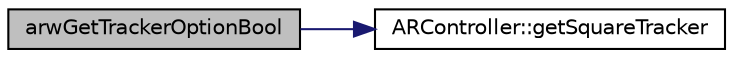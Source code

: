 digraph "arwGetTrackerOptionBool"
{
 // INTERACTIVE_SVG=YES
  edge [fontname="Helvetica",fontsize="10",labelfontname="Helvetica",labelfontsize="10"];
  node [fontname="Helvetica",fontsize="10",shape=record];
  rankdir="LR";
  Node1 [label="arwGetTrackerOptionBool",height=0.2,width=0.4,color="black", fillcolor="grey75", style="filled", fontcolor="black"];
  Node1 -> Node2 [color="midnightblue",fontsize="10",style="solid",fontname="Helvetica"];
  Node2 [label="ARController::getSquareTracker",height=0.2,width=0.4,color="black", fillcolor="white", style="filled",URL="$class_a_r_controller.html#aa910abed201696a4180c2f71a789e5a4"];
}

